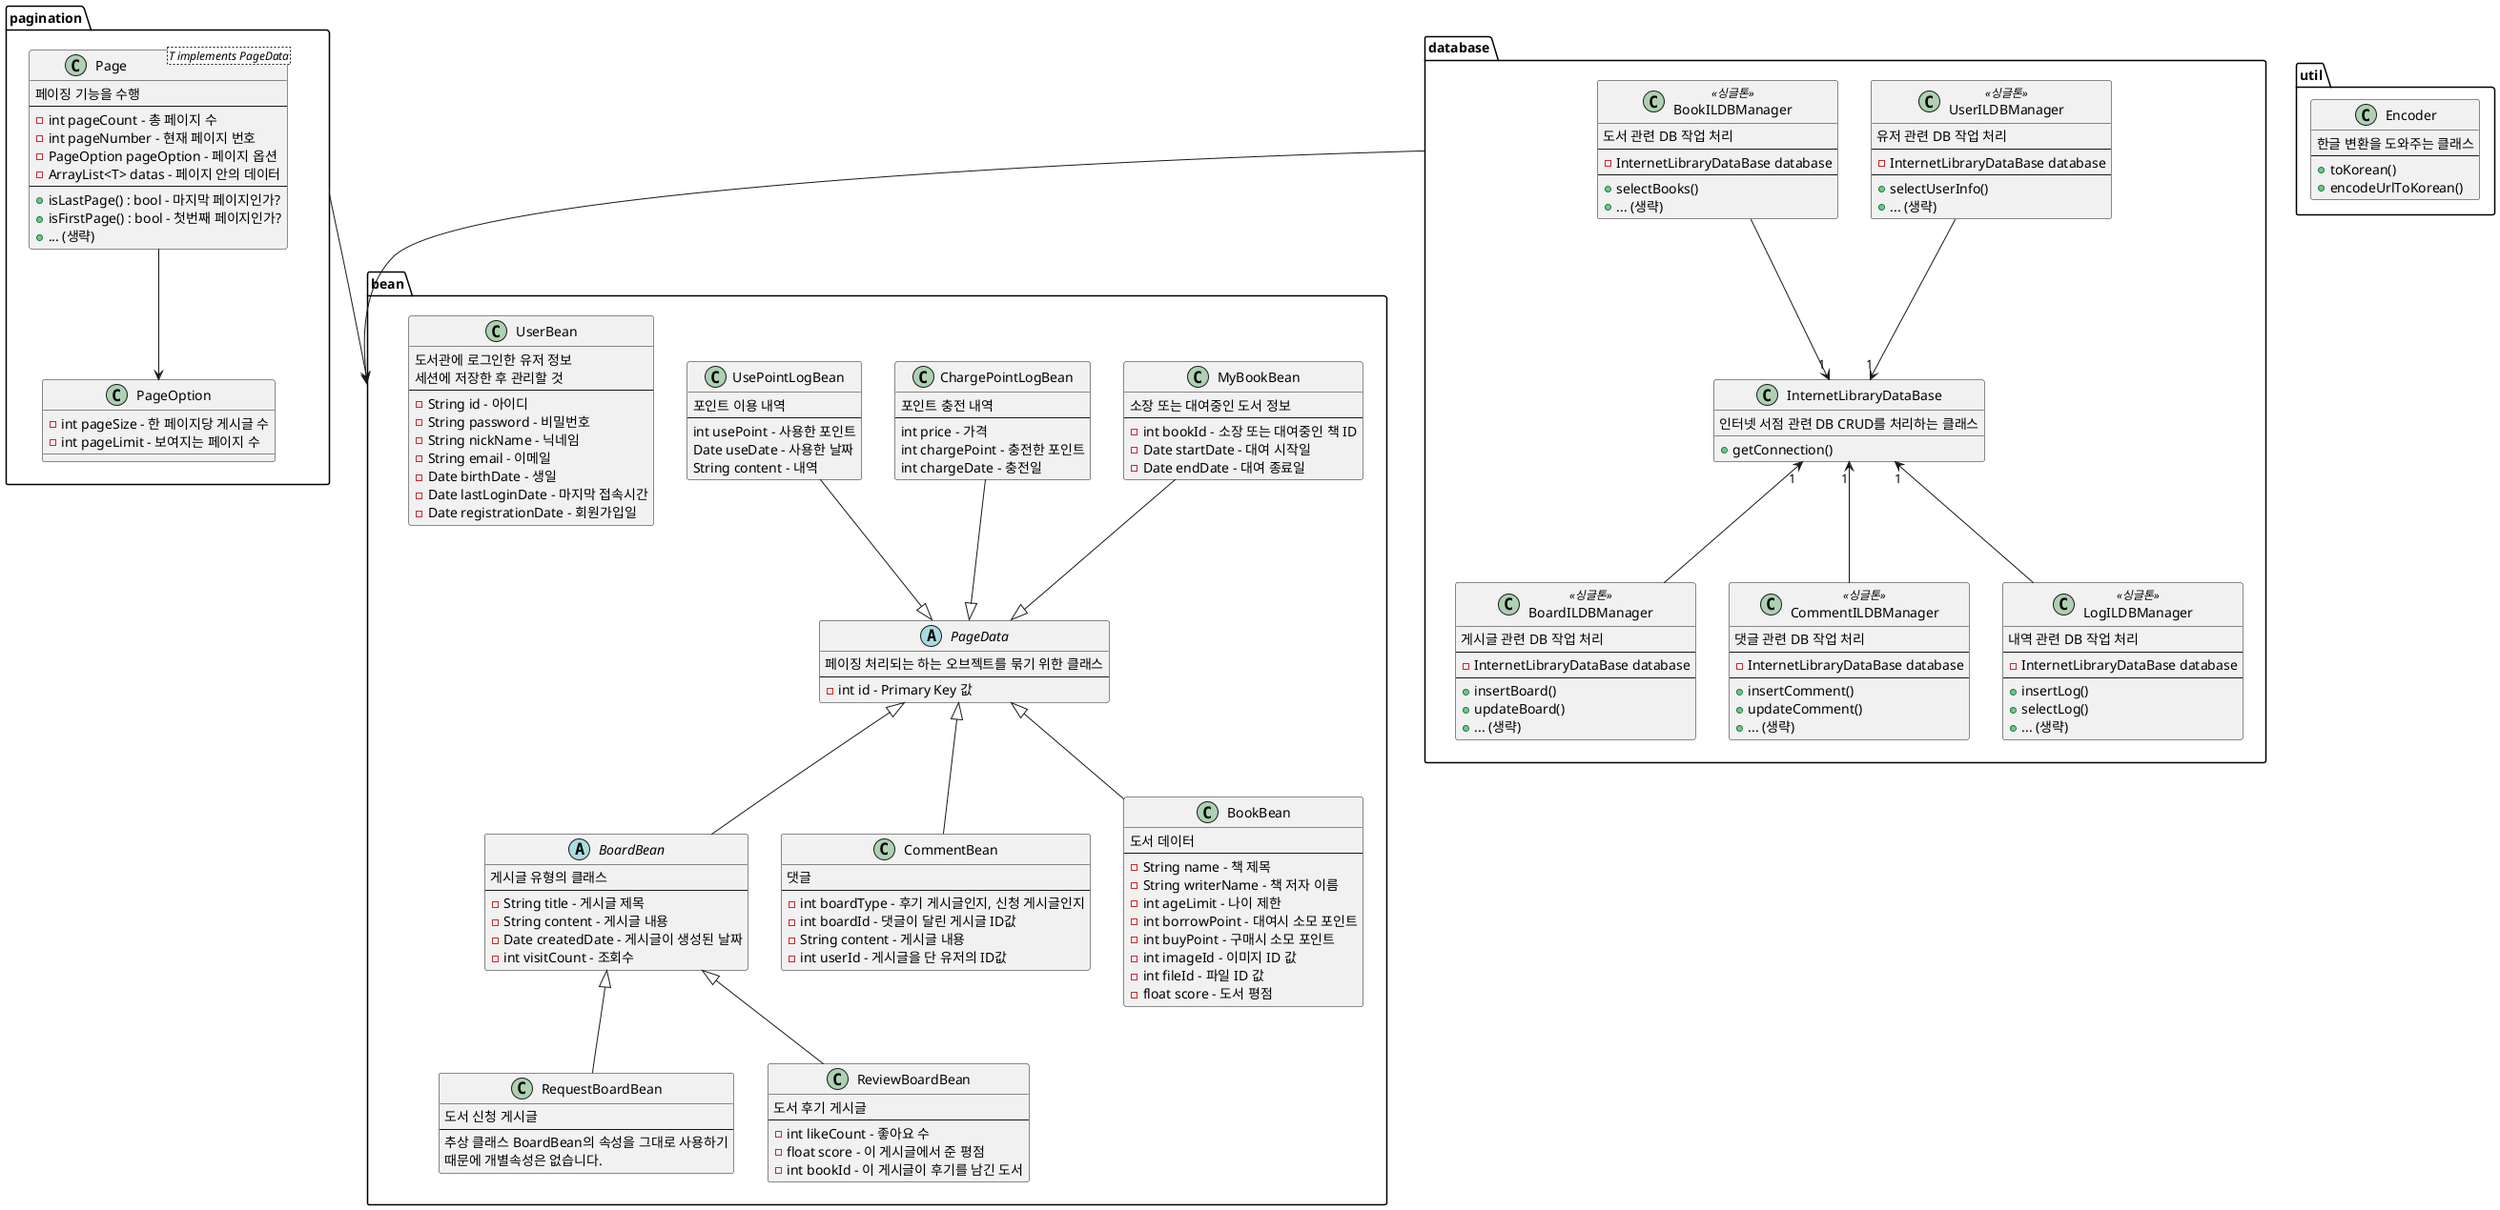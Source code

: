 @startuml


package bean {
    abstract class PageData {
        페이징 처리되는 하는 오브젝트를 묶기 위한 클래스
        --
        - int id - Primary Key 값
    }

    abstract class BoardBean {
        게시글 유형의 클래스
        --
        - String title - 게시글 제목
        - String content - 게시글 내용
        - Date createdDate - 게시글이 생성된 날짜
        - int visitCount - 조회수
    }

    class RequestBoardBean {
        도서 신청 게시글
        --
        추상 클래스 BoardBean의 속성을 그대로 사용하기
        때문에 개별속성은 없습니다.
    }
    class ReviewBoardBean {
        도서 후기 게시글
        --
        - int likeCount - 좋아요 수
        - float score - 이 게시글에서 준 평점
        - int bookId - 이 게시글이 후기를 남긴 도서
    }

    class CommentBean {
        댓글
        --
        - int boardType - 후기 게시글인지, 신청 게시글인지
        - int boardId - 댓글이 달린 게시글 ID값
        - String content - 게시글 내용
        - int userId - 게시글을 단 유저의 ID값
    }

    class BookBean  {
        도서 데이터
        --
        - String name - 책 제목
        - String writerName - 책 저자 이름
        - int ageLimit - 나이 제한
        - int borrowPoint - 대여시 소모 포인트
        - int buyPoint - 구매시 소모 포인트
        - int imageId - 이미지 ID 값
        - int fileId - 파일 ID 값
        - float score - 도서 평점
    }

    class MyBookBean  {
        소장 또는 대여중인 도서 정보
        --
        - int bookId - 소장 또는 대여중인 책 ID
        - Date startDate - 대여 시작일
        - Date endDate - 대여 종료일
    }

    class ChargePointLogBean {
        포인트 충전 내역
        --
        int price - 가격
        int chargePoint - 충전한 포인트
        int chargeDate - 충전일
    }

    class UsePointLogBean {
        포인트 이용 내역
        --
        int usePoint - 사용한 포인트
        Date useDate - 사용한 날짜
        String content - 내역
    }

    class UserBean {
        도서관에 로그인한 유저 정보
        세션에 저장한 후 관리할 것
        --
        - String id - 아이디
        - String password - 비밀번호
        - String nickName - 닉네임
        - String email - 이메일
        - Date birthDate - 생일
        - Date lastLoginDate - 마지막 접속시간
        - Date registrationDate - 회원가입일
    }

    RequestBoardBean -up-|> BoardBean
    ReviewBoardBean -up-|> BoardBean

    BoardBean -up-|> PageData
    CommentBean -up-|> PageData
    BookBean -up-|> PageData

    UsePointLogBean -down-|> PageData
    ChargePointLogBean -down-|> PageData
    MyBookBean -down-|> PageData
}

package pagination {
    class Page<T implements PageData> {
        페이징 기능을 수행
        --
        - int pageCount - 총 페이지 수
        - int pageNumber - 현재 페이지 번호
        - PageOption pageOption - 페이지 옵션
        - ArrayList<T> datas - 페이지 안의 데이터
        --
        + isLastPage() : bool - 마지막 페이지인가?
        + isFirstPage() : bool - 첫번째 페이지인가?
        + ... (생략)
    }

    class PageOption {
        - int pageSize - 한 페이지당 게시글 수
        - int pageLimit - 보여지는 페이지 수
    }

    Page --> PageOption
}

package database {

    class BoardILDBManager <<싱글톤>> {
        게시글 관련 DB 작업 처리
        --
        - InternetLibraryDataBase database
        --
        + insertBoard()
        + updateBoard()
        + ... (생략)
    }

    class CommentILDBManager <<싱글톤>> {
        댓글 관련 DB 작업 처리
        --
        - InternetLibraryDataBase database
        --
        + insertComment()
        + updateComment()
        + ... (생략)
    }

    class LogILDBManager <<싱글톤>> {
        내역 관련 DB 작업 처리
        --
        - InternetLibraryDataBase database
        --
        + insertLog()
        + selectLog()
        + ... (생략)
    }

    class UserILDBManager <<싱글톤>> {
        유저 관련 DB 작업 처리
        --
        - InternetLibraryDataBase database
        --
        + selectUserInfo()
        + ... (생략)
    }

    class BookILDBManager <<싱글톤>> {
        도서 관련 DB 작업 처리
        --
        - InternetLibraryDataBase database
        --
        + selectBooks()
        + ... (생략)
    }

    class InternetLibraryDataBase {
        인터넷 서점 관련 DB CRUD를 처리하는 클래스
        + getConnection()
    }



    BoardILDBManager -up-> "1" InternetLibraryDataBase
    CommentILDBManager -up-> "1" InternetLibraryDataBase
    LogILDBManager -up-> "1" InternetLibraryDataBase

    UserILDBManager -down-> "1" InternetLibraryDataBase
    BookILDBManager -down-> "1" InternetLibraryDataBase
}

package util {
    class Encoder {
        한글 변환을 도와주는 클래스
        --
        + toKorean()
        + encodeUrlToKorean()
    }
}

bean <-u- database
pagination -d-> bean


@enduml